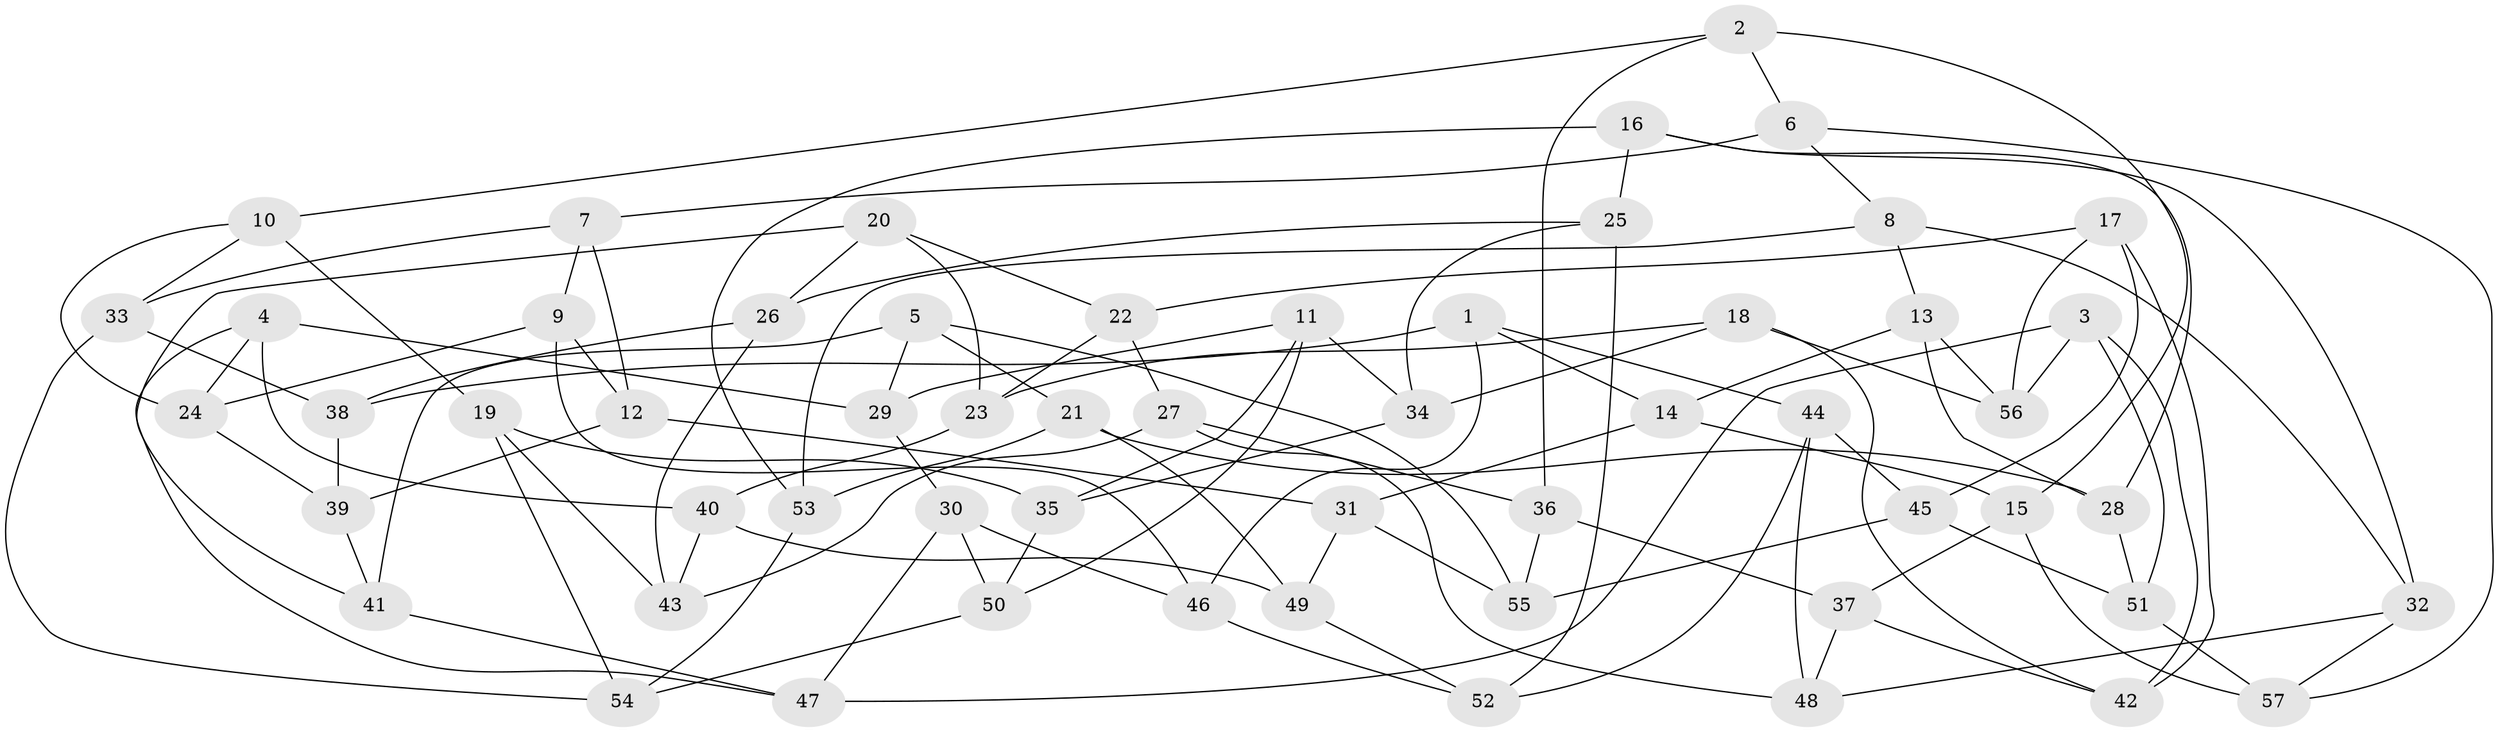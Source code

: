 // Generated by graph-tools (version 1.1) at 2025/16/03/09/25 04:16:30]
// undirected, 57 vertices, 114 edges
graph export_dot {
graph [start="1"]
  node [color=gray90,style=filled];
  1;
  2;
  3;
  4;
  5;
  6;
  7;
  8;
  9;
  10;
  11;
  12;
  13;
  14;
  15;
  16;
  17;
  18;
  19;
  20;
  21;
  22;
  23;
  24;
  25;
  26;
  27;
  28;
  29;
  30;
  31;
  32;
  33;
  34;
  35;
  36;
  37;
  38;
  39;
  40;
  41;
  42;
  43;
  44;
  45;
  46;
  47;
  48;
  49;
  50;
  51;
  52;
  53;
  54;
  55;
  56;
  57;
  1 -- 46;
  1 -- 38;
  1 -- 44;
  1 -- 14;
  2 -- 6;
  2 -- 10;
  2 -- 15;
  2 -- 36;
  3 -- 51;
  3 -- 56;
  3 -- 42;
  3 -- 47;
  4 -- 29;
  4 -- 24;
  4 -- 40;
  4 -- 47;
  5 -- 55;
  5 -- 29;
  5 -- 21;
  5 -- 41;
  6 -- 57;
  6 -- 7;
  6 -- 8;
  7 -- 33;
  7 -- 9;
  7 -- 12;
  8 -- 53;
  8 -- 13;
  8 -- 32;
  9 -- 24;
  9 -- 46;
  9 -- 12;
  10 -- 24;
  10 -- 33;
  10 -- 19;
  11 -- 35;
  11 -- 34;
  11 -- 29;
  11 -- 50;
  12 -- 31;
  12 -- 39;
  13 -- 56;
  13 -- 28;
  13 -- 14;
  14 -- 31;
  14 -- 15;
  15 -- 57;
  15 -- 37;
  16 -- 32;
  16 -- 53;
  16 -- 25;
  16 -- 28;
  17 -- 45;
  17 -- 56;
  17 -- 42;
  17 -- 22;
  18 -- 23;
  18 -- 42;
  18 -- 56;
  18 -- 34;
  19 -- 54;
  19 -- 35;
  19 -- 43;
  20 -- 23;
  20 -- 22;
  20 -- 26;
  20 -- 41;
  21 -- 53;
  21 -- 28;
  21 -- 49;
  22 -- 27;
  22 -- 23;
  23 -- 40;
  24 -- 39;
  25 -- 52;
  25 -- 34;
  25 -- 26;
  26 -- 43;
  26 -- 38;
  27 -- 43;
  27 -- 48;
  27 -- 36;
  28 -- 51;
  29 -- 30;
  30 -- 47;
  30 -- 50;
  30 -- 46;
  31 -- 49;
  31 -- 55;
  32 -- 48;
  32 -- 57;
  33 -- 38;
  33 -- 54;
  34 -- 35;
  35 -- 50;
  36 -- 37;
  36 -- 55;
  37 -- 48;
  37 -- 42;
  38 -- 39;
  39 -- 41;
  40 -- 49;
  40 -- 43;
  41 -- 47;
  44 -- 45;
  44 -- 52;
  44 -- 48;
  45 -- 55;
  45 -- 51;
  46 -- 52;
  49 -- 52;
  50 -- 54;
  51 -- 57;
  53 -- 54;
}
